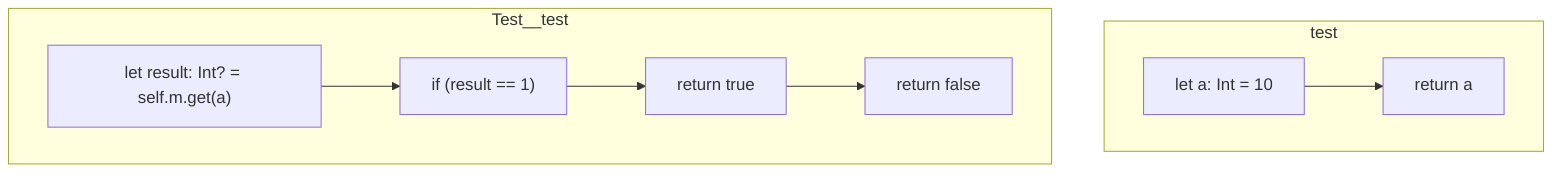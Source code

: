 graph TD
subgraph test
    test_142["let a: Int = 10"]
    test_143["return a"]:::exitNode
    test_142 --> test_143
end
subgraph Test__test
    Test__test_145["let result: Int? = self.m.get(a)"]
    Test__test_146["if (result == 1)"]
    Test__test_148["return true"]:::exitNode
    Test__test_150["return false"]:::exitNode
    Test__test_145 --> Test__test_146
    Test__test_146 --> Test__test_148
    Test__test_148 --> Test__test_150
end